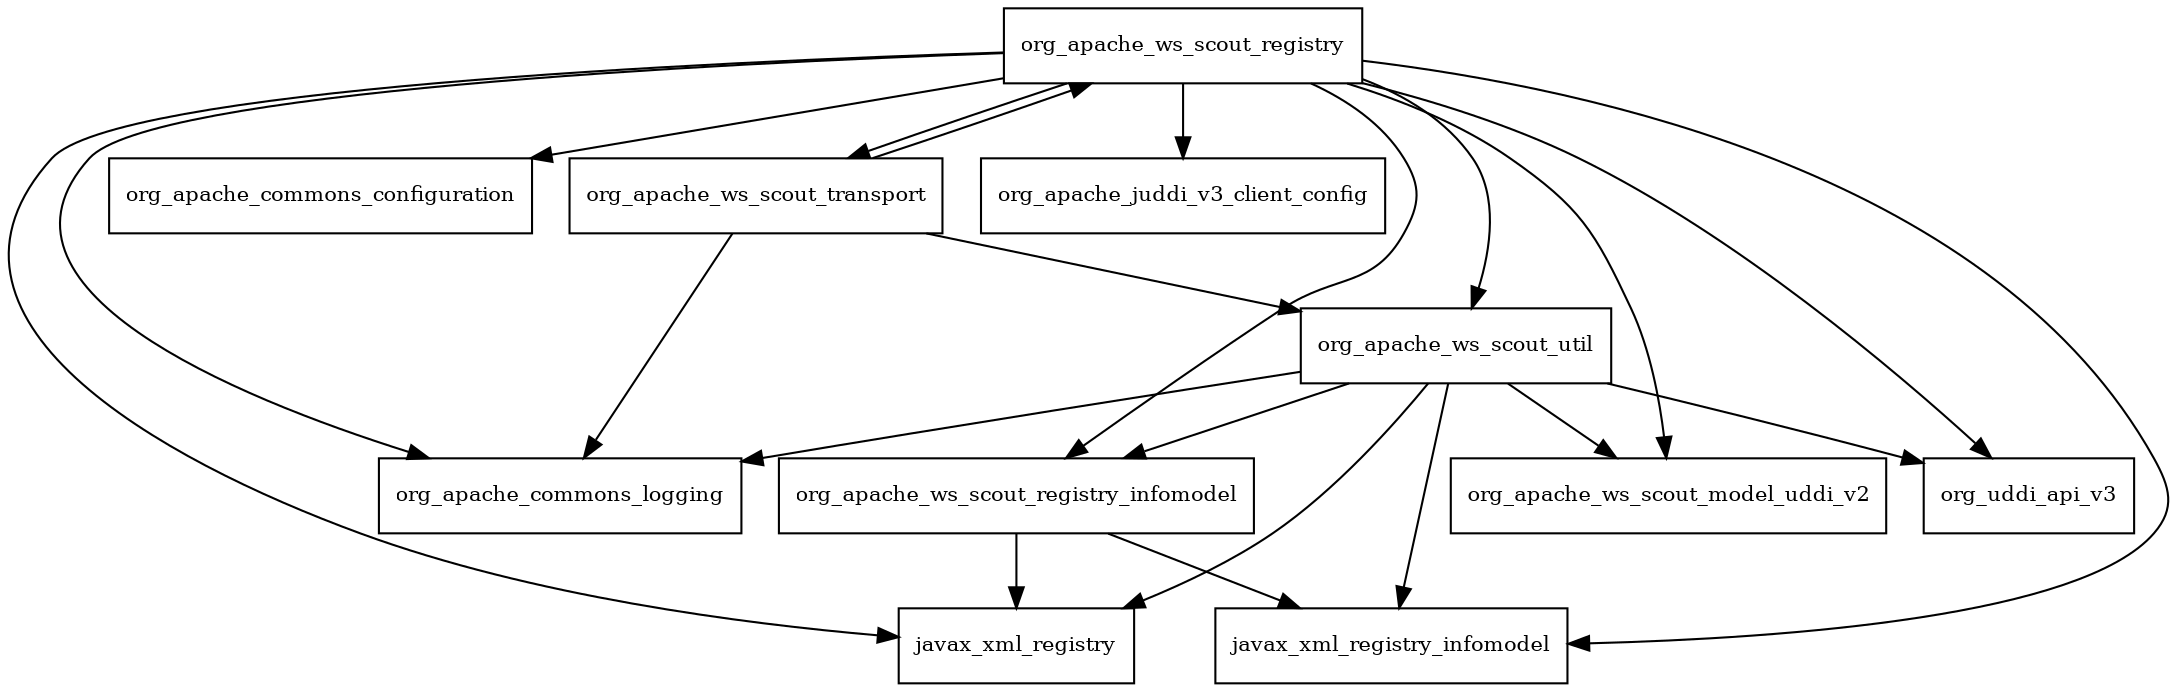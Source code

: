 digraph scout_1_2_6_redhat_3_package_dependencies {
  node [shape = box, fontsize=10.0];
  org_apache_ws_scout_registry -> javax_xml_registry;
  org_apache_ws_scout_registry -> javax_xml_registry_infomodel;
  org_apache_ws_scout_registry -> org_apache_commons_configuration;
  org_apache_ws_scout_registry -> org_apache_commons_logging;
  org_apache_ws_scout_registry -> org_apache_juddi_v3_client_config;
  org_apache_ws_scout_registry -> org_apache_ws_scout_model_uddi_v2;
  org_apache_ws_scout_registry -> org_apache_ws_scout_registry_infomodel;
  org_apache_ws_scout_registry -> org_apache_ws_scout_transport;
  org_apache_ws_scout_registry -> org_apache_ws_scout_util;
  org_apache_ws_scout_registry -> org_uddi_api_v3;
  org_apache_ws_scout_registry_infomodel -> javax_xml_registry;
  org_apache_ws_scout_registry_infomodel -> javax_xml_registry_infomodel;
  org_apache_ws_scout_transport -> org_apache_commons_logging;
  org_apache_ws_scout_transport -> org_apache_ws_scout_registry;
  org_apache_ws_scout_transport -> org_apache_ws_scout_util;
  org_apache_ws_scout_util -> javax_xml_registry;
  org_apache_ws_scout_util -> javax_xml_registry_infomodel;
  org_apache_ws_scout_util -> org_apache_commons_logging;
  org_apache_ws_scout_util -> org_apache_ws_scout_model_uddi_v2;
  org_apache_ws_scout_util -> org_apache_ws_scout_registry_infomodel;
  org_apache_ws_scout_util -> org_uddi_api_v3;
}
